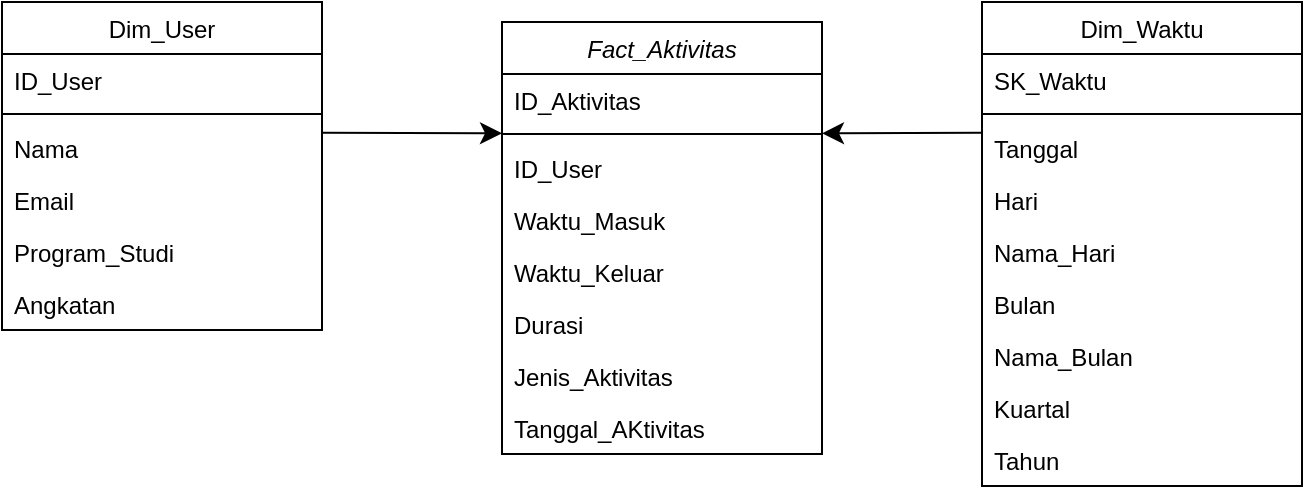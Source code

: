 <mxfile version="24.9.1" pages="5">
  <diagram id="C5RBs43oDa-KdzZeNtuy" name="Fact_Kunjungan">
    <mxGraphModel dx="1059" dy="633" grid="1" gridSize="10" guides="1" tooltips="1" connect="1" arrows="1" fold="1" page="1" pageScale="1" pageWidth="827" pageHeight="1169" math="0" shadow="0">
      <root>
        <mxCell id="WIyWlLk6GJQsqaUBKTNV-0" />
        <mxCell id="WIyWlLk6GJQsqaUBKTNV-1" parent="WIyWlLk6GJQsqaUBKTNV-0" />
        <mxCell id="zkfFHV4jXpPFQw0GAbJ--0" value="Fact_Aktivitas" style="swimlane;fontStyle=2;align=center;verticalAlign=top;childLayout=stackLayout;horizontal=1;startSize=26;horizontalStack=0;resizeParent=1;resizeLast=0;collapsible=1;marginBottom=0;rounded=0;shadow=0;strokeWidth=1;" parent="WIyWlLk6GJQsqaUBKTNV-1" vertex="1">
          <mxGeometry x="339" y="110" width="160" height="216" as="geometry">
            <mxRectangle x="230" y="140" width="160" height="26" as="alternateBounds" />
          </mxGeometry>
        </mxCell>
        <mxCell id="zkfFHV4jXpPFQw0GAbJ--1" value="ID_Aktivitas" style="text;align=left;verticalAlign=top;spacingLeft=4;spacingRight=4;overflow=hidden;rotatable=0;points=[[0,0.5],[1,0.5]];portConstraint=eastwest;" parent="zkfFHV4jXpPFQw0GAbJ--0" vertex="1">
          <mxGeometry y="26" width="160" height="26" as="geometry" />
        </mxCell>
        <mxCell id="zkfFHV4jXpPFQw0GAbJ--4" value="" style="line;html=1;strokeWidth=1;align=left;verticalAlign=middle;spacingTop=-1;spacingLeft=3;spacingRight=3;rotatable=0;labelPosition=right;points=[];portConstraint=eastwest;" parent="zkfFHV4jXpPFQw0GAbJ--0" vertex="1">
          <mxGeometry y="52" width="160" height="8" as="geometry" />
        </mxCell>
        <mxCell id="_yFJOciwRXAxod_1XhJ0-7" value="ID_User" style="text;align=left;verticalAlign=top;spacingLeft=4;spacingRight=4;overflow=hidden;rotatable=0;points=[[0,0.5],[1,0.5]];portConstraint=eastwest;fontStyle=0" vertex="1" parent="zkfFHV4jXpPFQw0GAbJ--0">
          <mxGeometry y="60" width="160" height="26" as="geometry" />
        </mxCell>
        <mxCell id="_yFJOciwRXAxod_1XhJ0-8" value="Waktu_Masuk" style="text;align=left;verticalAlign=top;spacingLeft=4;spacingRight=4;overflow=hidden;rotatable=0;points=[[0,0.5],[1,0.5]];portConstraint=eastwest;fontStyle=0" vertex="1" parent="zkfFHV4jXpPFQw0GAbJ--0">
          <mxGeometry y="86" width="160" height="26" as="geometry" />
        </mxCell>
        <mxCell id="_yFJOciwRXAxod_1XhJ0-9" value="Waktu_Keluar" style="text;align=left;verticalAlign=top;spacingLeft=4;spacingRight=4;overflow=hidden;rotatable=0;points=[[0,0.5],[1,0.5]];portConstraint=eastwest;fontStyle=0" vertex="1" parent="zkfFHV4jXpPFQw0GAbJ--0">
          <mxGeometry y="112" width="160" height="26" as="geometry" />
        </mxCell>
        <mxCell id="_yFJOciwRXAxod_1XhJ0-10" value="Durasi" style="text;align=left;verticalAlign=top;spacingLeft=4;spacingRight=4;overflow=hidden;rotatable=0;points=[[0,0.5],[1,0.5]];portConstraint=eastwest;fontStyle=0" vertex="1" parent="zkfFHV4jXpPFQw0GAbJ--0">
          <mxGeometry y="138" width="160" height="26" as="geometry" />
        </mxCell>
        <mxCell id="_yFJOciwRXAxod_1XhJ0-11" value="Jenis_Aktivitas" style="text;align=left;verticalAlign=top;spacingLeft=4;spacingRight=4;overflow=hidden;rotatable=0;points=[[0,0.5],[1,0.5]];portConstraint=eastwest;fontStyle=0" vertex="1" parent="zkfFHV4jXpPFQw0GAbJ--0">
          <mxGeometry y="164" width="160" height="26" as="geometry" />
        </mxCell>
        <mxCell id="_yFJOciwRXAxod_1XhJ0-12" value="Tanggal_AKtivitas" style="text;align=left;verticalAlign=top;spacingLeft=4;spacingRight=4;overflow=hidden;rotatable=0;points=[[0,0.5],[1,0.5]];portConstraint=eastwest;fontStyle=0" vertex="1" parent="zkfFHV4jXpPFQw0GAbJ--0">
          <mxGeometry y="190" width="160" height="26" as="geometry" />
        </mxCell>
        <mxCell id="zkfFHV4jXpPFQw0GAbJ--6" value="Dim_User" style="swimlane;fontStyle=0;align=center;verticalAlign=top;childLayout=stackLayout;horizontal=1;startSize=26;horizontalStack=0;resizeParent=1;resizeLast=0;collapsible=1;marginBottom=0;rounded=0;shadow=0;strokeWidth=1;" parent="WIyWlLk6GJQsqaUBKTNV-1" vertex="1">
          <mxGeometry x="89" y="100" width="160" height="164" as="geometry">
            <mxRectangle x="130" y="380" width="160" height="26" as="alternateBounds" />
          </mxGeometry>
        </mxCell>
        <mxCell id="zkfFHV4jXpPFQw0GAbJ--7" value="ID_User" style="text;align=left;verticalAlign=top;spacingLeft=4;spacingRight=4;overflow=hidden;rotatable=0;points=[[0,0.5],[1,0.5]];portConstraint=eastwest;" parent="zkfFHV4jXpPFQw0GAbJ--6" vertex="1">
          <mxGeometry y="26" width="160" height="26" as="geometry" />
        </mxCell>
        <mxCell id="zkfFHV4jXpPFQw0GAbJ--9" value="" style="line;html=1;strokeWidth=1;align=left;verticalAlign=middle;spacingTop=-1;spacingLeft=3;spacingRight=3;rotatable=0;labelPosition=right;points=[];portConstraint=eastwest;" parent="zkfFHV4jXpPFQw0GAbJ--6" vertex="1">
          <mxGeometry y="52" width="160" height="8" as="geometry" />
        </mxCell>
        <mxCell id="zkfFHV4jXpPFQw0GAbJ--10" value="Nama" style="text;align=left;verticalAlign=top;spacingLeft=4;spacingRight=4;overflow=hidden;rotatable=0;points=[[0,0.5],[1,0.5]];portConstraint=eastwest;fontStyle=0" parent="zkfFHV4jXpPFQw0GAbJ--6" vertex="1">
          <mxGeometry y="60" width="160" height="26" as="geometry" />
        </mxCell>
        <mxCell id="zkfFHV4jXpPFQw0GAbJ--11" value="Email" style="text;align=left;verticalAlign=top;spacingLeft=4;spacingRight=4;overflow=hidden;rotatable=0;points=[[0,0.5],[1,0.5]];portConstraint=eastwest;" parent="zkfFHV4jXpPFQw0GAbJ--6" vertex="1">
          <mxGeometry y="86" width="160" height="26" as="geometry" />
        </mxCell>
        <mxCell id="_yFJOciwRXAxod_1XhJ0-5" value="Program_Studi" style="text;align=left;verticalAlign=top;spacingLeft=4;spacingRight=4;overflow=hidden;rotatable=0;points=[[0,0.5],[1,0.5]];portConstraint=eastwest;" vertex="1" parent="zkfFHV4jXpPFQw0GAbJ--6">
          <mxGeometry y="112" width="160" height="26" as="geometry" />
        </mxCell>
        <mxCell id="_yFJOciwRXAxod_1XhJ0-6" value="Angkatan" style="text;align=left;verticalAlign=top;spacingLeft=4;spacingRight=4;overflow=hidden;rotatable=0;points=[[0,0.5],[1,0.5]];portConstraint=eastwest;" vertex="1" parent="zkfFHV4jXpPFQw0GAbJ--6">
          <mxGeometry y="138" width="160" height="26" as="geometry" />
        </mxCell>
        <mxCell id="zkfFHV4jXpPFQw0GAbJ--17" value="Dim_Waktu" style="swimlane;fontStyle=0;align=center;verticalAlign=top;childLayout=stackLayout;horizontal=1;startSize=26;horizontalStack=0;resizeParent=1;resizeLast=0;collapsible=1;marginBottom=0;rounded=0;shadow=0;strokeWidth=1;" parent="WIyWlLk6GJQsqaUBKTNV-1" vertex="1">
          <mxGeometry x="579" y="100" width="160" height="242" as="geometry">
            <mxRectangle x="550" y="140" width="160" height="26" as="alternateBounds" />
          </mxGeometry>
        </mxCell>
        <mxCell id="zkfFHV4jXpPFQw0GAbJ--18" value="SK_Waktu" style="text;align=left;verticalAlign=top;spacingLeft=4;spacingRight=4;overflow=hidden;rotatable=0;points=[[0,0.5],[1,0.5]];portConstraint=eastwest;" parent="zkfFHV4jXpPFQw0GAbJ--17" vertex="1">
          <mxGeometry y="26" width="160" height="26" as="geometry" />
        </mxCell>
        <mxCell id="zkfFHV4jXpPFQw0GAbJ--23" value="" style="line;html=1;strokeWidth=1;align=left;verticalAlign=middle;spacingTop=-1;spacingLeft=3;spacingRight=3;rotatable=0;labelPosition=right;points=[];portConstraint=eastwest;" parent="zkfFHV4jXpPFQw0GAbJ--17" vertex="1">
          <mxGeometry y="52" width="160" height="8" as="geometry" />
        </mxCell>
        <mxCell id="zkfFHV4jXpPFQw0GAbJ--24" value="Tanggal" style="text;align=left;verticalAlign=top;spacingLeft=4;spacingRight=4;overflow=hidden;rotatable=0;points=[[0,0.5],[1,0.5]];portConstraint=eastwest;" parent="zkfFHV4jXpPFQw0GAbJ--17" vertex="1">
          <mxGeometry y="60" width="160" height="26" as="geometry" />
        </mxCell>
        <mxCell id="zkfFHV4jXpPFQw0GAbJ--25" value="Hari" style="text;align=left;verticalAlign=top;spacingLeft=4;spacingRight=4;overflow=hidden;rotatable=0;points=[[0,0.5],[1,0.5]];portConstraint=eastwest;" parent="zkfFHV4jXpPFQw0GAbJ--17" vertex="1">
          <mxGeometry y="86" width="160" height="26" as="geometry" />
        </mxCell>
        <mxCell id="_yFJOciwRXAxod_1XhJ0-13" value="Nama_Hari" style="text;align=left;verticalAlign=top;spacingLeft=4;spacingRight=4;overflow=hidden;rotatable=0;points=[[0,0.5],[1,0.5]];portConstraint=eastwest;" vertex="1" parent="zkfFHV4jXpPFQw0GAbJ--17">
          <mxGeometry y="112" width="160" height="26" as="geometry" />
        </mxCell>
        <mxCell id="_yFJOciwRXAxod_1XhJ0-14" value="Bulan" style="text;align=left;verticalAlign=top;spacingLeft=4;spacingRight=4;overflow=hidden;rotatable=0;points=[[0,0.5],[1,0.5]];portConstraint=eastwest;" vertex="1" parent="zkfFHV4jXpPFQw0GAbJ--17">
          <mxGeometry y="138" width="160" height="26" as="geometry" />
        </mxCell>
        <mxCell id="_yFJOciwRXAxod_1XhJ0-15" value="Nama_Bulan" style="text;align=left;verticalAlign=top;spacingLeft=4;spacingRight=4;overflow=hidden;rotatable=0;points=[[0,0.5],[1,0.5]];portConstraint=eastwest;" vertex="1" parent="zkfFHV4jXpPFQw0GAbJ--17">
          <mxGeometry y="164" width="160" height="26" as="geometry" />
        </mxCell>
        <mxCell id="_yFJOciwRXAxod_1XhJ0-16" value="Kuartal" style="text;align=left;verticalAlign=top;spacingLeft=4;spacingRight=4;overflow=hidden;rotatable=0;points=[[0,0.5],[1,0.5]];portConstraint=eastwest;" vertex="1" parent="zkfFHV4jXpPFQw0GAbJ--17">
          <mxGeometry y="190" width="160" height="26" as="geometry" />
        </mxCell>
        <mxCell id="_yFJOciwRXAxod_1XhJ0-26" value="Tahun" style="text;align=left;verticalAlign=top;spacingLeft=4;spacingRight=4;overflow=hidden;rotatable=0;points=[[0,0.5],[1,0.5]];portConstraint=eastwest;" vertex="1" parent="zkfFHV4jXpPFQw0GAbJ--17">
          <mxGeometry y="216" width="160" height="26" as="geometry" />
        </mxCell>
        <mxCell id="_yFJOciwRXAxod_1XhJ0-1" value="" style="edgeStyle=none;curved=1;rounded=0;orthogonalLoop=1;jettySize=auto;html=1;fontSize=12;startSize=8;endSize=8;" edge="1" parent="WIyWlLk6GJQsqaUBKTNV-1" target="zkfFHV4jXpPFQw0GAbJ--4">
          <mxGeometry relative="1" as="geometry">
            <mxPoint x="579" y="165.333" as="sourcePoint" />
          </mxGeometry>
        </mxCell>
        <mxCell id="_yFJOciwRXAxod_1XhJ0-3" value="" style="edgeStyle=none;curved=1;rounded=0;orthogonalLoop=1;jettySize=auto;html=1;fontSize=12;startSize=8;endSize=8;" edge="1" parent="WIyWlLk6GJQsqaUBKTNV-1" target="zkfFHV4jXpPFQw0GAbJ--4">
          <mxGeometry relative="1" as="geometry">
            <mxPoint x="249" y="165.32" as="sourcePoint" />
          </mxGeometry>
        </mxCell>
      </root>
    </mxGraphModel>
  </diagram>
  <diagram name="Fact_Transaksi" id="xiEqtdY3Y0fPFWZNRcQ3">
    <mxGraphModel dx="653" dy="792" grid="1" gridSize="10" guides="1" tooltips="1" connect="1" arrows="1" fold="1" page="1" pageScale="1" pageWidth="827" pageHeight="1169" math="0" shadow="0">
      <root>
        <mxCell id="HgPw2Hmq0RandHG0tNwf-0" />
        <mxCell id="HgPw2Hmq0RandHG0tNwf-1" parent="HgPw2Hmq0RandHG0tNwf-0" />
        <mxCell id="HgPw2Hmq0RandHG0tNwf-2" value="Fact_Transaksi" style="swimlane;fontStyle=2;align=center;verticalAlign=top;childLayout=stackLayout;horizontal=1;startSize=26;horizontalStack=0;resizeParent=1;resizeLast=0;collapsible=1;marginBottom=0;rounded=0;shadow=0;strokeWidth=1;" vertex="1" parent="HgPw2Hmq0RandHG0tNwf-1">
          <mxGeometry x="339" y="110" width="160" height="242" as="geometry">
            <mxRectangle x="230" y="140" width="160" height="26" as="alternateBounds" />
          </mxGeometry>
        </mxCell>
        <mxCell id="HgPw2Hmq0RandHG0tNwf-3" value="ID_Transaksi" style="text;align=left;verticalAlign=top;spacingLeft=4;spacingRight=4;overflow=hidden;rotatable=0;points=[[0,0.5],[1,0.5]];portConstraint=eastwest;" vertex="1" parent="HgPw2Hmq0RandHG0tNwf-2">
          <mxGeometry y="26" width="160" height="26" as="geometry" />
        </mxCell>
        <mxCell id="HgPw2Hmq0RandHG0tNwf-4" value="" style="line;html=1;strokeWidth=1;align=left;verticalAlign=middle;spacingTop=-1;spacingLeft=3;spacingRight=3;rotatable=0;labelPosition=right;points=[];portConstraint=eastwest;" vertex="1" parent="HgPw2Hmq0RandHG0tNwf-2">
          <mxGeometry y="52" width="160" height="8" as="geometry" />
        </mxCell>
        <mxCell id="HgPw2Hmq0RandHG0tNwf-5" value="ID_User" style="text;align=left;verticalAlign=top;spacingLeft=4;spacingRight=4;overflow=hidden;rotatable=0;points=[[0,0.5],[1,0.5]];portConstraint=eastwest;fontStyle=0" vertex="1" parent="HgPw2Hmq0RandHG0tNwf-2">
          <mxGeometry y="60" width="160" height="26" as="geometry" />
        </mxCell>
        <mxCell id="HgPw2Hmq0RandHG0tNwf-6" value="ID_Buku" style="text;align=left;verticalAlign=top;spacingLeft=4;spacingRight=4;overflow=hidden;rotatable=0;points=[[0,0.5],[1,0.5]];portConstraint=eastwest;fontStyle=0" vertex="1" parent="HgPw2Hmq0RandHG0tNwf-2">
          <mxGeometry y="86" width="160" height="26" as="geometry" />
        </mxCell>
        <mxCell id="HgPw2Hmq0RandHG0tNwf-7" value="Tanggal_Peminjaman" style="text;align=left;verticalAlign=top;spacingLeft=4;spacingRight=4;overflow=hidden;rotatable=0;points=[[0,0.5],[1,0.5]];portConstraint=eastwest;fontStyle=0" vertex="1" parent="HgPw2Hmq0RandHG0tNwf-2">
          <mxGeometry y="112" width="160" height="26" as="geometry" />
        </mxCell>
        <mxCell id="HgPw2Hmq0RandHG0tNwf-8" value="Tanggal_Pengembalian" style="text;align=left;verticalAlign=top;spacingLeft=4;spacingRight=4;overflow=hidden;rotatable=0;points=[[0,0.5],[1,0.5]];portConstraint=eastwest;fontStyle=0" vertex="1" parent="HgPw2Hmq0RandHG0tNwf-2">
          <mxGeometry y="138" width="160" height="26" as="geometry" />
        </mxCell>
        <mxCell id="HgPw2Hmq0RandHG0tNwf-9" value="Tenggat_Pengembalian" style="text;align=left;verticalAlign=top;spacingLeft=4;spacingRight=4;overflow=hidden;rotatable=0;points=[[0,0.5],[1,0.5]];portConstraint=eastwest;fontStyle=0" vertex="1" parent="HgPw2Hmq0RandHG0tNwf-2">
          <mxGeometry y="164" width="160" height="26" as="geometry" />
        </mxCell>
        <mxCell id="HgPw2Hmq0RandHG0tNwf-10" value="Durasi" style="text;align=left;verticalAlign=top;spacingLeft=4;spacingRight=4;overflow=hidden;rotatable=0;points=[[0,0.5],[1,0.5]];portConstraint=eastwest;fontStyle=0" vertex="1" parent="HgPw2Hmq0RandHG0tNwf-2">
          <mxGeometry y="190" width="160" height="26" as="geometry" />
        </mxCell>
        <mxCell id="Nd0_GaTbK1IQgJrp3XHy-0" value="Status_Pengembalian" style="text;align=left;verticalAlign=top;spacingLeft=4;spacingRight=4;overflow=hidden;rotatable=0;points=[[0,0.5],[1,0.5]];portConstraint=eastwest;fontStyle=0" vertex="1" parent="HgPw2Hmq0RandHG0tNwf-2">
          <mxGeometry y="216" width="160" height="26" as="geometry" />
        </mxCell>
        <mxCell id="HgPw2Hmq0RandHG0tNwf-11" value="Dim_Buku" style="swimlane;fontStyle=0;align=center;verticalAlign=top;childLayout=stackLayout;horizontal=1;startSize=26;horizontalStack=0;resizeParent=1;resizeLast=0;collapsible=1;marginBottom=0;rounded=0;shadow=0;strokeWidth=1;" vertex="1" parent="HgPw2Hmq0RandHG0tNwf-1">
          <mxGeometry x="89" y="100" width="160" height="164" as="geometry">
            <mxRectangle x="130" y="380" width="160" height="26" as="alternateBounds" />
          </mxGeometry>
        </mxCell>
        <mxCell id="HgPw2Hmq0RandHG0tNwf-12" value="ID_User" style="text;align=left;verticalAlign=top;spacingLeft=4;spacingRight=4;overflow=hidden;rotatable=0;points=[[0,0.5],[1,0.5]];portConstraint=eastwest;" vertex="1" parent="HgPw2Hmq0RandHG0tNwf-11">
          <mxGeometry y="26" width="160" height="26" as="geometry" />
        </mxCell>
        <mxCell id="HgPw2Hmq0RandHG0tNwf-13" value="" style="line;html=1;strokeWidth=1;align=left;verticalAlign=middle;spacingTop=-1;spacingLeft=3;spacingRight=3;rotatable=0;labelPosition=right;points=[];portConstraint=eastwest;" vertex="1" parent="HgPw2Hmq0RandHG0tNwf-11">
          <mxGeometry y="52" width="160" height="8" as="geometry" />
        </mxCell>
        <mxCell id="HgPw2Hmq0RandHG0tNwf-14" value="Nama" style="text;align=left;verticalAlign=top;spacingLeft=4;spacingRight=4;overflow=hidden;rotatable=0;points=[[0,0.5],[1,0.5]];portConstraint=eastwest;fontStyle=0" vertex="1" parent="HgPw2Hmq0RandHG0tNwf-11">
          <mxGeometry y="60" width="160" height="26" as="geometry" />
        </mxCell>
        <mxCell id="HgPw2Hmq0RandHG0tNwf-15" value="Email" style="text;align=left;verticalAlign=top;spacingLeft=4;spacingRight=4;overflow=hidden;rotatable=0;points=[[0,0.5],[1,0.5]];portConstraint=eastwest;" vertex="1" parent="HgPw2Hmq0RandHG0tNwf-11">
          <mxGeometry y="86" width="160" height="26" as="geometry" />
        </mxCell>
        <mxCell id="HgPw2Hmq0RandHG0tNwf-16" value="Program_Studi" style="text;align=left;verticalAlign=top;spacingLeft=4;spacingRight=4;overflow=hidden;rotatable=0;points=[[0,0.5],[1,0.5]];portConstraint=eastwest;" vertex="1" parent="HgPw2Hmq0RandHG0tNwf-11">
          <mxGeometry y="112" width="160" height="26" as="geometry" />
        </mxCell>
        <mxCell id="HgPw2Hmq0RandHG0tNwf-17" value="Angkatan" style="text;align=left;verticalAlign=top;spacingLeft=4;spacingRight=4;overflow=hidden;rotatable=0;points=[[0,0.5],[1,0.5]];portConstraint=eastwest;" vertex="1" parent="HgPw2Hmq0RandHG0tNwf-11">
          <mxGeometry y="138" width="160" height="26" as="geometry" />
        </mxCell>
        <mxCell id="Nd0_GaTbK1IQgJrp3XHy-1" value="" style="edgeStyle=none;curved=1;rounded=0;orthogonalLoop=1;jettySize=auto;html=1;fontSize=12;startSize=8;endSize=8;" edge="1" parent="HgPw2Hmq0RandHG0tNwf-1" source="HgPw2Hmq0RandHG0tNwf-18" target="Nd0_GaTbK1IQgJrp3XHy-0">
          <mxGeometry relative="1" as="geometry" />
        </mxCell>
        <mxCell id="HgPw2Hmq0RandHG0tNwf-18" value="Dim_Waktu" style="swimlane;fontStyle=0;align=center;verticalAlign=top;childLayout=stackLayout;horizontal=1;startSize=26;horizontalStack=0;resizeParent=1;resizeLast=0;collapsible=1;marginBottom=0;rounded=0;shadow=0;strokeWidth=1;" vertex="1" parent="HgPw2Hmq0RandHG0tNwf-1">
          <mxGeometry x="339" y="410" width="160" height="242" as="geometry">
            <mxRectangle x="550" y="140" width="160" height="26" as="alternateBounds" />
          </mxGeometry>
        </mxCell>
        <mxCell id="HgPw2Hmq0RandHG0tNwf-19" value="SK_Waktu" style="text;align=left;verticalAlign=top;spacingLeft=4;spacingRight=4;overflow=hidden;rotatable=0;points=[[0,0.5],[1,0.5]];portConstraint=eastwest;" vertex="1" parent="HgPw2Hmq0RandHG0tNwf-18">
          <mxGeometry y="26" width="160" height="26" as="geometry" />
        </mxCell>
        <mxCell id="HgPw2Hmq0RandHG0tNwf-20" value="" style="line;html=1;strokeWidth=1;align=left;verticalAlign=middle;spacingTop=-1;spacingLeft=3;spacingRight=3;rotatable=0;labelPosition=right;points=[];portConstraint=eastwest;" vertex="1" parent="HgPw2Hmq0RandHG0tNwf-18">
          <mxGeometry y="52" width="160" height="8" as="geometry" />
        </mxCell>
        <mxCell id="HgPw2Hmq0RandHG0tNwf-21" value="Tanggal" style="text;align=left;verticalAlign=top;spacingLeft=4;spacingRight=4;overflow=hidden;rotatable=0;points=[[0,0.5],[1,0.5]];portConstraint=eastwest;" vertex="1" parent="HgPw2Hmq0RandHG0tNwf-18">
          <mxGeometry y="60" width="160" height="26" as="geometry" />
        </mxCell>
        <mxCell id="HgPw2Hmq0RandHG0tNwf-22" value="Hari" style="text;align=left;verticalAlign=top;spacingLeft=4;spacingRight=4;overflow=hidden;rotatable=0;points=[[0,0.5],[1,0.5]];portConstraint=eastwest;" vertex="1" parent="HgPw2Hmq0RandHG0tNwf-18">
          <mxGeometry y="86" width="160" height="26" as="geometry" />
        </mxCell>
        <mxCell id="HgPw2Hmq0RandHG0tNwf-23" value="Nama_Hari" style="text;align=left;verticalAlign=top;spacingLeft=4;spacingRight=4;overflow=hidden;rotatable=0;points=[[0,0.5],[1,0.5]];portConstraint=eastwest;" vertex="1" parent="HgPw2Hmq0RandHG0tNwf-18">
          <mxGeometry y="112" width="160" height="26" as="geometry" />
        </mxCell>
        <mxCell id="HgPw2Hmq0RandHG0tNwf-24" value="Bulan" style="text;align=left;verticalAlign=top;spacingLeft=4;spacingRight=4;overflow=hidden;rotatable=0;points=[[0,0.5],[1,0.5]];portConstraint=eastwest;" vertex="1" parent="HgPw2Hmq0RandHG0tNwf-18">
          <mxGeometry y="138" width="160" height="26" as="geometry" />
        </mxCell>
        <mxCell id="HgPw2Hmq0RandHG0tNwf-25" value="Nama_Bulan" style="text;align=left;verticalAlign=top;spacingLeft=4;spacingRight=4;overflow=hidden;rotatable=0;points=[[0,0.5],[1,0.5]];portConstraint=eastwest;" vertex="1" parent="HgPw2Hmq0RandHG0tNwf-18">
          <mxGeometry y="164" width="160" height="26" as="geometry" />
        </mxCell>
        <mxCell id="HgPw2Hmq0RandHG0tNwf-26" value="Kuartal" style="text;align=left;verticalAlign=top;spacingLeft=4;spacingRight=4;overflow=hidden;rotatable=0;points=[[0,0.5],[1,0.5]];portConstraint=eastwest;" vertex="1" parent="HgPw2Hmq0RandHG0tNwf-18">
          <mxGeometry y="190" width="160" height="26" as="geometry" />
        </mxCell>
        <mxCell id="HgPw2Hmq0RandHG0tNwf-27" value="Tahun" style="text;align=left;verticalAlign=top;spacingLeft=4;spacingRight=4;overflow=hidden;rotatable=0;points=[[0,0.5],[1,0.5]];portConstraint=eastwest;" vertex="1" parent="HgPw2Hmq0RandHG0tNwf-18">
          <mxGeometry y="216" width="160" height="26" as="geometry" />
        </mxCell>
        <mxCell id="HgPw2Hmq0RandHG0tNwf-29" value="" style="edgeStyle=none;curved=1;rounded=0;orthogonalLoop=1;jettySize=auto;html=1;fontSize=12;startSize=8;endSize=8;" edge="1" parent="HgPw2Hmq0RandHG0tNwf-1" target="HgPw2Hmq0RandHG0tNwf-4">
          <mxGeometry relative="1" as="geometry">
            <mxPoint x="249" y="165.32" as="sourcePoint" />
          </mxGeometry>
        </mxCell>
        <mxCell id="8y6WfnyQYp0LGPOIyQ7Q-7" value="" style="edgeStyle=none;curved=1;rounded=0;orthogonalLoop=1;jettySize=auto;html=1;fontSize=12;startSize=8;endSize=8;" edge="1" parent="HgPw2Hmq0RandHG0tNwf-1" source="8y6WfnyQYp0LGPOIyQ7Q-0" target="HgPw2Hmq0RandHG0tNwf-6">
          <mxGeometry relative="1" as="geometry" />
        </mxCell>
        <mxCell id="8y6WfnyQYp0LGPOIyQ7Q-0" value="Dim_User" style="swimlane;fontStyle=0;align=center;verticalAlign=top;childLayout=stackLayout;horizontal=1;startSize=26;horizontalStack=0;resizeParent=1;resizeLast=0;collapsible=1;marginBottom=0;rounded=0;shadow=0;strokeWidth=1;" vertex="1" parent="HgPw2Hmq0RandHG0tNwf-1">
          <mxGeometry x="560" y="127" width="160" height="164" as="geometry">
            <mxRectangle x="130" y="380" width="160" height="26" as="alternateBounds" />
          </mxGeometry>
        </mxCell>
        <mxCell id="8y6WfnyQYp0LGPOIyQ7Q-1" value="ID_User" style="text;align=left;verticalAlign=top;spacingLeft=4;spacingRight=4;overflow=hidden;rotatable=0;points=[[0,0.5],[1,0.5]];portConstraint=eastwest;" vertex="1" parent="8y6WfnyQYp0LGPOIyQ7Q-0">
          <mxGeometry y="26" width="160" height="26" as="geometry" />
        </mxCell>
        <mxCell id="8y6WfnyQYp0LGPOIyQ7Q-2" value="" style="line;html=1;strokeWidth=1;align=left;verticalAlign=middle;spacingTop=-1;spacingLeft=3;spacingRight=3;rotatable=0;labelPosition=right;points=[];portConstraint=eastwest;" vertex="1" parent="8y6WfnyQYp0LGPOIyQ7Q-0">
          <mxGeometry y="52" width="160" height="8" as="geometry" />
        </mxCell>
        <mxCell id="8y6WfnyQYp0LGPOIyQ7Q-3" value="Nama" style="text;align=left;verticalAlign=top;spacingLeft=4;spacingRight=4;overflow=hidden;rotatable=0;points=[[0,0.5],[1,0.5]];portConstraint=eastwest;fontStyle=0" vertex="1" parent="8y6WfnyQYp0LGPOIyQ7Q-0">
          <mxGeometry y="60" width="160" height="26" as="geometry" />
        </mxCell>
        <mxCell id="8y6WfnyQYp0LGPOIyQ7Q-4" value="Email" style="text;align=left;verticalAlign=top;spacingLeft=4;spacingRight=4;overflow=hidden;rotatable=0;points=[[0,0.5],[1,0.5]];portConstraint=eastwest;" vertex="1" parent="8y6WfnyQYp0LGPOIyQ7Q-0">
          <mxGeometry y="86" width="160" height="26" as="geometry" />
        </mxCell>
        <mxCell id="8y6WfnyQYp0LGPOIyQ7Q-5" value="Program_Studi" style="text;align=left;verticalAlign=top;spacingLeft=4;spacingRight=4;overflow=hidden;rotatable=0;points=[[0,0.5],[1,0.5]];portConstraint=eastwest;" vertex="1" parent="8y6WfnyQYp0LGPOIyQ7Q-0">
          <mxGeometry y="112" width="160" height="26" as="geometry" />
        </mxCell>
        <mxCell id="8y6WfnyQYp0LGPOIyQ7Q-6" value="Angkatan" style="text;align=left;verticalAlign=top;spacingLeft=4;spacingRight=4;overflow=hidden;rotatable=0;points=[[0,0.5],[1,0.5]];portConstraint=eastwest;" vertex="1" parent="8y6WfnyQYp0LGPOIyQ7Q-0">
          <mxGeometry y="138" width="160" height="26" as="geometry" />
        </mxCell>
      </root>
    </mxGraphModel>
  </diagram>
  <diagram name="Fact_Inventaris" id="jOfPJwd-aCa4FtwO4sJT">
    <mxGraphModel dx="794" dy="475" grid="1" gridSize="10" guides="1" tooltips="1" connect="1" arrows="1" fold="1" page="1" pageScale="1" pageWidth="827" pageHeight="1169" math="0" shadow="0">
      <root>
        <mxCell id="YV9QkJhXiPgSjhIyuOVp-0" />
        <mxCell id="YV9QkJhXiPgSjhIyuOVp-1" parent="YV9QkJhXiPgSjhIyuOVp-0" />
        <mxCell id="YV9QkJhXiPgSjhIyuOVp-2" value="Fact_Aktivitas" style="swimlane;fontStyle=2;align=center;verticalAlign=top;childLayout=stackLayout;horizontal=1;startSize=26;horizontalStack=0;resizeParent=1;resizeLast=0;collapsible=1;marginBottom=0;rounded=0;shadow=0;strokeWidth=1;" vertex="1" parent="YV9QkJhXiPgSjhIyuOVp-1">
          <mxGeometry x="339" y="110" width="160" height="216" as="geometry">
            <mxRectangle x="230" y="140" width="160" height="26" as="alternateBounds" />
          </mxGeometry>
        </mxCell>
        <mxCell id="YV9QkJhXiPgSjhIyuOVp-3" value="ID_Aktivitas" style="text;align=left;verticalAlign=top;spacingLeft=4;spacingRight=4;overflow=hidden;rotatable=0;points=[[0,0.5],[1,0.5]];portConstraint=eastwest;" vertex="1" parent="YV9QkJhXiPgSjhIyuOVp-2">
          <mxGeometry y="26" width="160" height="26" as="geometry" />
        </mxCell>
        <mxCell id="YV9QkJhXiPgSjhIyuOVp-4" value="" style="line;html=1;strokeWidth=1;align=left;verticalAlign=middle;spacingTop=-1;spacingLeft=3;spacingRight=3;rotatable=0;labelPosition=right;points=[];portConstraint=eastwest;" vertex="1" parent="YV9QkJhXiPgSjhIyuOVp-2">
          <mxGeometry y="52" width="160" height="8" as="geometry" />
        </mxCell>
        <mxCell id="YV9QkJhXiPgSjhIyuOVp-5" value="ID_User" style="text;align=left;verticalAlign=top;spacingLeft=4;spacingRight=4;overflow=hidden;rotatable=0;points=[[0,0.5],[1,0.5]];portConstraint=eastwest;fontStyle=0" vertex="1" parent="YV9QkJhXiPgSjhIyuOVp-2">
          <mxGeometry y="60" width="160" height="26" as="geometry" />
        </mxCell>
        <mxCell id="YV9QkJhXiPgSjhIyuOVp-6" value="Waktu_Masuk" style="text;align=left;verticalAlign=top;spacingLeft=4;spacingRight=4;overflow=hidden;rotatable=0;points=[[0,0.5],[1,0.5]];portConstraint=eastwest;fontStyle=0" vertex="1" parent="YV9QkJhXiPgSjhIyuOVp-2">
          <mxGeometry y="86" width="160" height="26" as="geometry" />
        </mxCell>
        <mxCell id="YV9QkJhXiPgSjhIyuOVp-7" value="Waktu_Keluar" style="text;align=left;verticalAlign=top;spacingLeft=4;spacingRight=4;overflow=hidden;rotatable=0;points=[[0,0.5],[1,0.5]];portConstraint=eastwest;fontStyle=0" vertex="1" parent="YV9QkJhXiPgSjhIyuOVp-2">
          <mxGeometry y="112" width="160" height="26" as="geometry" />
        </mxCell>
        <mxCell id="YV9QkJhXiPgSjhIyuOVp-8" value="Durasi" style="text;align=left;verticalAlign=top;spacingLeft=4;spacingRight=4;overflow=hidden;rotatable=0;points=[[0,0.5],[1,0.5]];portConstraint=eastwest;fontStyle=0" vertex="1" parent="YV9QkJhXiPgSjhIyuOVp-2">
          <mxGeometry y="138" width="160" height="26" as="geometry" />
        </mxCell>
        <mxCell id="YV9QkJhXiPgSjhIyuOVp-9" value="Jenis_Aktivitas" style="text;align=left;verticalAlign=top;spacingLeft=4;spacingRight=4;overflow=hidden;rotatable=0;points=[[0,0.5],[1,0.5]];portConstraint=eastwest;fontStyle=0" vertex="1" parent="YV9QkJhXiPgSjhIyuOVp-2">
          <mxGeometry y="164" width="160" height="26" as="geometry" />
        </mxCell>
        <mxCell id="YV9QkJhXiPgSjhIyuOVp-10" value="Tanggal_AKtivitas" style="text;align=left;verticalAlign=top;spacingLeft=4;spacingRight=4;overflow=hidden;rotatable=0;points=[[0,0.5],[1,0.5]];portConstraint=eastwest;fontStyle=0" vertex="1" parent="YV9QkJhXiPgSjhIyuOVp-2">
          <mxGeometry y="190" width="160" height="26" as="geometry" />
        </mxCell>
        <mxCell id="YV9QkJhXiPgSjhIyuOVp-11" value="Dim_User" style="swimlane;fontStyle=0;align=center;verticalAlign=top;childLayout=stackLayout;horizontal=1;startSize=26;horizontalStack=0;resizeParent=1;resizeLast=0;collapsible=1;marginBottom=0;rounded=0;shadow=0;strokeWidth=1;" vertex="1" parent="YV9QkJhXiPgSjhIyuOVp-1">
          <mxGeometry x="89" y="100" width="160" height="164" as="geometry">
            <mxRectangle x="130" y="380" width="160" height="26" as="alternateBounds" />
          </mxGeometry>
        </mxCell>
        <mxCell id="YV9QkJhXiPgSjhIyuOVp-12" value="ID_User" style="text;align=left;verticalAlign=top;spacingLeft=4;spacingRight=4;overflow=hidden;rotatable=0;points=[[0,0.5],[1,0.5]];portConstraint=eastwest;" vertex="1" parent="YV9QkJhXiPgSjhIyuOVp-11">
          <mxGeometry y="26" width="160" height="26" as="geometry" />
        </mxCell>
        <mxCell id="YV9QkJhXiPgSjhIyuOVp-13" value="" style="line;html=1;strokeWidth=1;align=left;verticalAlign=middle;spacingTop=-1;spacingLeft=3;spacingRight=3;rotatable=0;labelPosition=right;points=[];portConstraint=eastwest;" vertex="1" parent="YV9QkJhXiPgSjhIyuOVp-11">
          <mxGeometry y="52" width="160" height="8" as="geometry" />
        </mxCell>
        <mxCell id="YV9QkJhXiPgSjhIyuOVp-14" value="Nama" style="text;align=left;verticalAlign=top;spacingLeft=4;spacingRight=4;overflow=hidden;rotatable=0;points=[[0,0.5],[1,0.5]];portConstraint=eastwest;fontStyle=0" vertex="1" parent="YV9QkJhXiPgSjhIyuOVp-11">
          <mxGeometry y="60" width="160" height="26" as="geometry" />
        </mxCell>
        <mxCell id="YV9QkJhXiPgSjhIyuOVp-15" value="Email" style="text;align=left;verticalAlign=top;spacingLeft=4;spacingRight=4;overflow=hidden;rotatable=0;points=[[0,0.5],[1,0.5]];portConstraint=eastwest;" vertex="1" parent="YV9QkJhXiPgSjhIyuOVp-11">
          <mxGeometry y="86" width="160" height="26" as="geometry" />
        </mxCell>
        <mxCell id="YV9QkJhXiPgSjhIyuOVp-16" value="Program_Studi" style="text;align=left;verticalAlign=top;spacingLeft=4;spacingRight=4;overflow=hidden;rotatable=0;points=[[0,0.5],[1,0.5]];portConstraint=eastwest;" vertex="1" parent="YV9QkJhXiPgSjhIyuOVp-11">
          <mxGeometry y="112" width="160" height="26" as="geometry" />
        </mxCell>
        <mxCell id="YV9QkJhXiPgSjhIyuOVp-17" value="Angkatan" style="text;align=left;verticalAlign=top;spacingLeft=4;spacingRight=4;overflow=hidden;rotatable=0;points=[[0,0.5],[1,0.5]];portConstraint=eastwest;" vertex="1" parent="YV9QkJhXiPgSjhIyuOVp-11">
          <mxGeometry y="138" width="160" height="26" as="geometry" />
        </mxCell>
        <mxCell id="YV9QkJhXiPgSjhIyuOVp-18" value="Dim_Waktu" style="swimlane;fontStyle=0;align=center;verticalAlign=top;childLayout=stackLayout;horizontal=1;startSize=26;horizontalStack=0;resizeParent=1;resizeLast=0;collapsible=1;marginBottom=0;rounded=0;shadow=0;strokeWidth=1;" vertex="1" parent="YV9QkJhXiPgSjhIyuOVp-1">
          <mxGeometry x="579" y="100" width="160" height="242" as="geometry">
            <mxRectangle x="550" y="140" width="160" height="26" as="alternateBounds" />
          </mxGeometry>
        </mxCell>
        <mxCell id="YV9QkJhXiPgSjhIyuOVp-19" value="SK_Waktu" style="text;align=left;verticalAlign=top;spacingLeft=4;spacingRight=4;overflow=hidden;rotatable=0;points=[[0,0.5],[1,0.5]];portConstraint=eastwest;" vertex="1" parent="YV9QkJhXiPgSjhIyuOVp-18">
          <mxGeometry y="26" width="160" height="26" as="geometry" />
        </mxCell>
        <mxCell id="YV9QkJhXiPgSjhIyuOVp-20" value="" style="line;html=1;strokeWidth=1;align=left;verticalAlign=middle;spacingTop=-1;spacingLeft=3;spacingRight=3;rotatable=0;labelPosition=right;points=[];portConstraint=eastwest;" vertex="1" parent="YV9QkJhXiPgSjhIyuOVp-18">
          <mxGeometry y="52" width="160" height="8" as="geometry" />
        </mxCell>
        <mxCell id="YV9QkJhXiPgSjhIyuOVp-21" value="Tanggal" style="text;align=left;verticalAlign=top;spacingLeft=4;spacingRight=4;overflow=hidden;rotatable=0;points=[[0,0.5],[1,0.5]];portConstraint=eastwest;" vertex="1" parent="YV9QkJhXiPgSjhIyuOVp-18">
          <mxGeometry y="60" width="160" height="26" as="geometry" />
        </mxCell>
        <mxCell id="YV9QkJhXiPgSjhIyuOVp-22" value="Hari" style="text;align=left;verticalAlign=top;spacingLeft=4;spacingRight=4;overflow=hidden;rotatable=0;points=[[0,0.5],[1,0.5]];portConstraint=eastwest;" vertex="1" parent="YV9QkJhXiPgSjhIyuOVp-18">
          <mxGeometry y="86" width="160" height="26" as="geometry" />
        </mxCell>
        <mxCell id="YV9QkJhXiPgSjhIyuOVp-23" value="Nama_Hari" style="text;align=left;verticalAlign=top;spacingLeft=4;spacingRight=4;overflow=hidden;rotatable=0;points=[[0,0.5],[1,0.5]];portConstraint=eastwest;" vertex="1" parent="YV9QkJhXiPgSjhIyuOVp-18">
          <mxGeometry y="112" width="160" height="26" as="geometry" />
        </mxCell>
        <mxCell id="YV9QkJhXiPgSjhIyuOVp-24" value="Bulan" style="text;align=left;verticalAlign=top;spacingLeft=4;spacingRight=4;overflow=hidden;rotatable=0;points=[[0,0.5],[1,0.5]];portConstraint=eastwest;" vertex="1" parent="YV9QkJhXiPgSjhIyuOVp-18">
          <mxGeometry y="138" width="160" height="26" as="geometry" />
        </mxCell>
        <mxCell id="YV9QkJhXiPgSjhIyuOVp-25" value="Nama_Bulan" style="text;align=left;verticalAlign=top;spacingLeft=4;spacingRight=4;overflow=hidden;rotatable=0;points=[[0,0.5],[1,0.5]];portConstraint=eastwest;" vertex="1" parent="YV9QkJhXiPgSjhIyuOVp-18">
          <mxGeometry y="164" width="160" height="26" as="geometry" />
        </mxCell>
        <mxCell id="YV9QkJhXiPgSjhIyuOVp-26" value="Kuartal" style="text;align=left;verticalAlign=top;spacingLeft=4;spacingRight=4;overflow=hidden;rotatable=0;points=[[0,0.5],[1,0.5]];portConstraint=eastwest;" vertex="1" parent="YV9QkJhXiPgSjhIyuOVp-18">
          <mxGeometry y="190" width="160" height="26" as="geometry" />
        </mxCell>
        <mxCell id="YV9QkJhXiPgSjhIyuOVp-27" value="Tahun" style="text;align=left;verticalAlign=top;spacingLeft=4;spacingRight=4;overflow=hidden;rotatable=0;points=[[0,0.5],[1,0.5]];portConstraint=eastwest;" vertex="1" parent="YV9QkJhXiPgSjhIyuOVp-18">
          <mxGeometry y="216" width="160" height="26" as="geometry" />
        </mxCell>
        <mxCell id="YV9QkJhXiPgSjhIyuOVp-28" value="" style="edgeStyle=none;curved=1;rounded=0;orthogonalLoop=1;jettySize=auto;html=1;fontSize=12;startSize=8;endSize=8;" edge="1" parent="YV9QkJhXiPgSjhIyuOVp-1" target="YV9QkJhXiPgSjhIyuOVp-4">
          <mxGeometry relative="1" as="geometry">
            <mxPoint x="579" y="165.333" as="sourcePoint" />
          </mxGeometry>
        </mxCell>
        <mxCell id="YV9QkJhXiPgSjhIyuOVp-29" value="" style="edgeStyle=none;curved=1;rounded=0;orthogonalLoop=1;jettySize=auto;html=1;fontSize=12;startSize=8;endSize=8;" edge="1" parent="YV9QkJhXiPgSjhIyuOVp-1" target="YV9QkJhXiPgSjhIyuOVp-4">
          <mxGeometry relative="1" as="geometry">
            <mxPoint x="249" y="165.32" as="sourcePoint" />
          </mxGeometry>
        </mxCell>
      </root>
    </mxGraphModel>
  </diagram>
  <diagram name="Fact_Transaksi" id="Kbu894gXqz52tS5yantL">
    <mxGraphModel dx="1034" dy="475" grid="1" gridSize="10" guides="1" tooltips="1" connect="1" arrows="1" fold="1" page="1" pageScale="1" pageWidth="827" pageHeight="1169" math="0" shadow="0">
      <root>
        <mxCell id="KRI0fIMbRW882bRm1SKa-0" />
        <mxCell id="KRI0fIMbRW882bRm1SKa-1" parent="KRI0fIMbRW882bRm1SKa-0" />
        <mxCell id="KRI0fIMbRW882bRm1SKa-2" value="Person" style="swimlane;fontStyle=2;align=center;verticalAlign=top;childLayout=stackLayout;horizontal=1;startSize=26;horizontalStack=0;resizeParent=1;resizeLast=0;collapsible=1;marginBottom=0;rounded=0;shadow=0;strokeWidth=1;" vertex="1" parent="KRI0fIMbRW882bRm1SKa-1">
          <mxGeometry x="220" y="120" width="160" height="138" as="geometry">
            <mxRectangle x="230" y="140" width="160" height="26" as="alternateBounds" />
          </mxGeometry>
        </mxCell>
        <mxCell id="KRI0fIMbRW882bRm1SKa-3" value="Name" style="text;align=left;verticalAlign=top;spacingLeft=4;spacingRight=4;overflow=hidden;rotatable=0;points=[[0,0.5],[1,0.5]];portConstraint=eastwest;" vertex="1" parent="KRI0fIMbRW882bRm1SKa-2">
          <mxGeometry y="26" width="160" height="26" as="geometry" />
        </mxCell>
        <mxCell id="KRI0fIMbRW882bRm1SKa-4" value="Phone Number" style="text;align=left;verticalAlign=top;spacingLeft=4;spacingRight=4;overflow=hidden;rotatable=0;points=[[0,0.5],[1,0.5]];portConstraint=eastwest;rounded=0;shadow=0;html=0;" vertex="1" parent="KRI0fIMbRW882bRm1SKa-2">
          <mxGeometry y="52" width="160" height="26" as="geometry" />
        </mxCell>
        <mxCell id="KRI0fIMbRW882bRm1SKa-5" value="Email Address" style="text;align=left;verticalAlign=top;spacingLeft=4;spacingRight=4;overflow=hidden;rotatable=0;points=[[0,0.5],[1,0.5]];portConstraint=eastwest;rounded=0;shadow=0;html=0;" vertex="1" parent="KRI0fIMbRW882bRm1SKa-2">
          <mxGeometry y="78" width="160" height="26" as="geometry" />
        </mxCell>
        <mxCell id="KRI0fIMbRW882bRm1SKa-6" value="" style="line;html=1;strokeWidth=1;align=left;verticalAlign=middle;spacingTop=-1;spacingLeft=3;spacingRight=3;rotatable=0;labelPosition=right;points=[];portConstraint=eastwest;" vertex="1" parent="KRI0fIMbRW882bRm1SKa-2">
          <mxGeometry y="104" width="160" height="8" as="geometry" />
        </mxCell>
        <mxCell id="KRI0fIMbRW882bRm1SKa-7" value="Purchase Parking Pass" style="text;align=left;verticalAlign=top;spacingLeft=4;spacingRight=4;overflow=hidden;rotatable=0;points=[[0,0.5],[1,0.5]];portConstraint=eastwest;" vertex="1" parent="KRI0fIMbRW882bRm1SKa-2">
          <mxGeometry y="112" width="160" height="26" as="geometry" />
        </mxCell>
        <mxCell id="KRI0fIMbRW882bRm1SKa-8" value="Student" style="swimlane;fontStyle=0;align=center;verticalAlign=top;childLayout=stackLayout;horizontal=1;startSize=26;horizontalStack=0;resizeParent=1;resizeLast=0;collapsible=1;marginBottom=0;rounded=0;shadow=0;strokeWidth=1;" vertex="1" parent="KRI0fIMbRW882bRm1SKa-1">
          <mxGeometry x="120" y="360" width="160" height="138" as="geometry">
            <mxRectangle x="130" y="380" width="160" height="26" as="alternateBounds" />
          </mxGeometry>
        </mxCell>
        <mxCell id="KRI0fIMbRW882bRm1SKa-9" value="Student Number" style="text;align=left;verticalAlign=top;spacingLeft=4;spacingRight=4;overflow=hidden;rotatable=0;points=[[0,0.5],[1,0.5]];portConstraint=eastwest;" vertex="1" parent="KRI0fIMbRW882bRm1SKa-8">
          <mxGeometry y="26" width="160" height="26" as="geometry" />
        </mxCell>
        <mxCell id="KRI0fIMbRW882bRm1SKa-10" value="Average Mark" style="text;align=left;verticalAlign=top;spacingLeft=4;spacingRight=4;overflow=hidden;rotatable=0;points=[[0,0.5],[1,0.5]];portConstraint=eastwest;rounded=0;shadow=0;html=0;" vertex="1" parent="KRI0fIMbRW882bRm1SKa-8">
          <mxGeometry y="52" width="160" height="26" as="geometry" />
        </mxCell>
        <mxCell id="KRI0fIMbRW882bRm1SKa-11" value="" style="line;html=1;strokeWidth=1;align=left;verticalAlign=middle;spacingTop=-1;spacingLeft=3;spacingRight=3;rotatable=0;labelPosition=right;points=[];portConstraint=eastwest;" vertex="1" parent="KRI0fIMbRW882bRm1SKa-8">
          <mxGeometry y="78" width="160" height="8" as="geometry" />
        </mxCell>
        <mxCell id="KRI0fIMbRW882bRm1SKa-12" value="Is Eligible To Enroll" style="text;align=left;verticalAlign=top;spacingLeft=4;spacingRight=4;overflow=hidden;rotatable=0;points=[[0,0.5],[1,0.5]];portConstraint=eastwest;fontStyle=4" vertex="1" parent="KRI0fIMbRW882bRm1SKa-8">
          <mxGeometry y="86" width="160" height="26" as="geometry" />
        </mxCell>
        <mxCell id="KRI0fIMbRW882bRm1SKa-13" value="Get Seminars Taken" style="text;align=left;verticalAlign=top;spacingLeft=4;spacingRight=4;overflow=hidden;rotatable=0;points=[[0,0.5],[1,0.5]];portConstraint=eastwest;" vertex="1" parent="KRI0fIMbRW882bRm1SKa-8">
          <mxGeometry y="112" width="160" height="26" as="geometry" />
        </mxCell>
        <mxCell id="KRI0fIMbRW882bRm1SKa-14" value="" style="endArrow=block;endSize=10;endFill=0;shadow=0;strokeWidth=1;rounded=0;curved=0;edgeStyle=elbowEdgeStyle;elbow=vertical;" edge="1" parent="KRI0fIMbRW882bRm1SKa-1" source="KRI0fIMbRW882bRm1SKa-8" target="KRI0fIMbRW882bRm1SKa-2">
          <mxGeometry width="160" relative="1" as="geometry">
            <mxPoint x="200" y="203" as="sourcePoint" />
            <mxPoint x="200" y="203" as="targetPoint" />
          </mxGeometry>
        </mxCell>
        <mxCell id="KRI0fIMbRW882bRm1SKa-15" value="Professor" style="swimlane;fontStyle=0;align=center;verticalAlign=top;childLayout=stackLayout;horizontal=1;startSize=26;horizontalStack=0;resizeParent=1;resizeLast=0;collapsible=1;marginBottom=0;rounded=0;shadow=0;strokeWidth=1;" vertex="1" parent="KRI0fIMbRW882bRm1SKa-1">
          <mxGeometry x="330" y="360" width="160" height="70" as="geometry">
            <mxRectangle x="340" y="380" width="170" height="26" as="alternateBounds" />
          </mxGeometry>
        </mxCell>
        <mxCell id="KRI0fIMbRW882bRm1SKa-16" value="Salary" style="text;align=left;verticalAlign=top;spacingLeft=4;spacingRight=4;overflow=hidden;rotatable=0;points=[[0,0.5],[1,0.5]];portConstraint=eastwest;" vertex="1" parent="KRI0fIMbRW882bRm1SKa-15">
          <mxGeometry y="26" width="160" height="26" as="geometry" />
        </mxCell>
        <mxCell id="KRI0fIMbRW882bRm1SKa-17" value="" style="line;html=1;strokeWidth=1;align=left;verticalAlign=middle;spacingTop=-1;spacingLeft=3;spacingRight=3;rotatable=0;labelPosition=right;points=[];portConstraint=eastwest;" vertex="1" parent="KRI0fIMbRW882bRm1SKa-15">
          <mxGeometry y="52" width="160" height="8" as="geometry" />
        </mxCell>
        <mxCell id="KRI0fIMbRW882bRm1SKa-18" value="" style="endArrow=block;endSize=10;endFill=0;shadow=0;strokeWidth=1;rounded=0;curved=0;edgeStyle=elbowEdgeStyle;elbow=vertical;" edge="1" parent="KRI0fIMbRW882bRm1SKa-1" source="KRI0fIMbRW882bRm1SKa-15" target="KRI0fIMbRW882bRm1SKa-2">
          <mxGeometry width="160" relative="1" as="geometry">
            <mxPoint x="210" y="373" as="sourcePoint" />
            <mxPoint x="310" y="271" as="targetPoint" />
          </mxGeometry>
        </mxCell>
        <mxCell id="KRI0fIMbRW882bRm1SKa-19" value="Address" style="swimlane;fontStyle=0;align=center;verticalAlign=top;childLayout=stackLayout;horizontal=1;startSize=26;horizontalStack=0;resizeParent=1;resizeLast=0;collapsible=1;marginBottom=0;rounded=0;shadow=0;strokeWidth=1;" vertex="1" parent="KRI0fIMbRW882bRm1SKa-1">
          <mxGeometry x="508" y="120" width="160" height="216" as="geometry">
            <mxRectangle x="550" y="140" width="160" height="26" as="alternateBounds" />
          </mxGeometry>
        </mxCell>
        <mxCell id="KRI0fIMbRW882bRm1SKa-20" value="Street" style="text;align=left;verticalAlign=top;spacingLeft=4;spacingRight=4;overflow=hidden;rotatable=0;points=[[0,0.5],[1,0.5]];portConstraint=eastwest;" vertex="1" parent="KRI0fIMbRW882bRm1SKa-19">
          <mxGeometry y="26" width="160" height="26" as="geometry" />
        </mxCell>
        <mxCell id="KRI0fIMbRW882bRm1SKa-21" value="City" style="text;align=left;verticalAlign=top;spacingLeft=4;spacingRight=4;overflow=hidden;rotatable=0;points=[[0,0.5],[1,0.5]];portConstraint=eastwest;rounded=0;shadow=0;html=0;" vertex="1" parent="KRI0fIMbRW882bRm1SKa-19">
          <mxGeometry y="52" width="160" height="26" as="geometry" />
        </mxCell>
        <mxCell id="KRI0fIMbRW882bRm1SKa-22" value="State" style="text;align=left;verticalAlign=top;spacingLeft=4;spacingRight=4;overflow=hidden;rotatable=0;points=[[0,0.5],[1,0.5]];portConstraint=eastwest;rounded=0;shadow=0;html=0;" vertex="1" parent="KRI0fIMbRW882bRm1SKa-19">
          <mxGeometry y="78" width="160" height="26" as="geometry" />
        </mxCell>
        <mxCell id="KRI0fIMbRW882bRm1SKa-23" value="Postal Code" style="text;align=left;verticalAlign=top;spacingLeft=4;spacingRight=4;overflow=hidden;rotatable=0;points=[[0,0.5],[1,0.5]];portConstraint=eastwest;rounded=0;shadow=0;html=0;" vertex="1" parent="KRI0fIMbRW882bRm1SKa-19">
          <mxGeometry y="104" width="160" height="26" as="geometry" />
        </mxCell>
        <mxCell id="KRI0fIMbRW882bRm1SKa-24" value="Country" style="text;align=left;verticalAlign=top;spacingLeft=4;spacingRight=4;overflow=hidden;rotatable=0;points=[[0,0.5],[1,0.5]];portConstraint=eastwest;rounded=0;shadow=0;html=0;" vertex="1" parent="KRI0fIMbRW882bRm1SKa-19">
          <mxGeometry y="130" width="160" height="26" as="geometry" />
        </mxCell>
        <mxCell id="KRI0fIMbRW882bRm1SKa-25" value="" style="line;html=1;strokeWidth=1;align=left;verticalAlign=middle;spacingTop=-1;spacingLeft=3;spacingRight=3;rotatable=0;labelPosition=right;points=[];portConstraint=eastwest;" vertex="1" parent="KRI0fIMbRW882bRm1SKa-19">
          <mxGeometry y="156" width="160" height="8" as="geometry" />
        </mxCell>
        <mxCell id="KRI0fIMbRW882bRm1SKa-26" value="Validate" style="text;align=left;verticalAlign=top;spacingLeft=4;spacingRight=4;overflow=hidden;rotatable=0;points=[[0,0.5],[1,0.5]];portConstraint=eastwest;" vertex="1" parent="KRI0fIMbRW882bRm1SKa-19">
          <mxGeometry y="164" width="160" height="26" as="geometry" />
        </mxCell>
        <mxCell id="KRI0fIMbRW882bRm1SKa-27" value="Output As Label" style="text;align=left;verticalAlign=top;spacingLeft=4;spacingRight=4;overflow=hidden;rotatable=0;points=[[0,0.5],[1,0.5]];portConstraint=eastwest;" vertex="1" parent="KRI0fIMbRW882bRm1SKa-19">
          <mxGeometry y="190" width="160" height="26" as="geometry" />
        </mxCell>
        <mxCell id="KRI0fIMbRW882bRm1SKa-28" value="" style="endArrow=open;shadow=0;strokeWidth=1;rounded=0;curved=0;endFill=1;edgeStyle=elbowEdgeStyle;elbow=vertical;" edge="1" parent="KRI0fIMbRW882bRm1SKa-1" source="KRI0fIMbRW882bRm1SKa-2" target="KRI0fIMbRW882bRm1SKa-19">
          <mxGeometry x="0.5" y="41" relative="1" as="geometry">
            <mxPoint x="380" y="192" as="sourcePoint" />
            <mxPoint x="540" y="192" as="targetPoint" />
            <mxPoint x="-40" y="32" as="offset" />
          </mxGeometry>
        </mxCell>
        <mxCell id="KRI0fIMbRW882bRm1SKa-29" value="0..1" style="resizable=0;align=left;verticalAlign=bottom;labelBackgroundColor=none;fontSize=12;" connectable="0" vertex="1" parent="KRI0fIMbRW882bRm1SKa-28">
          <mxGeometry x="-1" relative="1" as="geometry">
            <mxPoint y="4" as="offset" />
          </mxGeometry>
        </mxCell>
        <mxCell id="KRI0fIMbRW882bRm1SKa-30" value="1" style="resizable=0;align=right;verticalAlign=bottom;labelBackgroundColor=none;fontSize=12;" connectable="0" vertex="1" parent="KRI0fIMbRW882bRm1SKa-28">
          <mxGeometry x="1" relative="1" as="geometry">
            <mxPoint x="-7" y="4" as="offset" />
          </mxGeometry>
        </mxCell>
        <mxCell id="KRI0fIMbRW882bRm1SKa-31" value="lives at" style="text;html=1;resizable=0;points=[];;align=center;verticalAlign=middle;labelBackgroundColor=none;rounded=0;shadow=0;strokeWidth=1;fontSize=12;" vertex="1" connectable="0" parent="KRI0fIMbRW882bRm1SKa-28">
          <mxGeometry x="0.5" y="49" relative="1" as="geometry">
            <mxPoint x="-38" y="40" as="offset" />
          </mxGeometry>
        </mxCell>
        <mxCell id="KRI0fIMbRW882bRm1SKa-32" value="Text" style="text;html=1;align=center;verticalAlign=middle;resizable=0;points=[];autosize=1;strokeColor=none;fillColor=none;fontSize=16;" vertex="1" parent="KRI0fIMbRW882bRm1SKa-1">
          <mxGeometry x="259" y="11" width="50" height="30" as="geometry" />
        </mxCell>
      </root>
    </mxGraphModel>
  </diagram>
  <diagram name="Fact_Inventaris" id="7jSMIXnv6BpNJ4rhQdTP">
    <mxGraphModel dx="1723" dy="792" grid="1" gridSize="10" guides="1" tooltips="1" connect="1" arrows="1" fold="1" page="1" pageScale="1" pageWidth="827" pageHeight="1169" math="0" shadow="0">
      <root>
        <mxCell id="5_FnmMdwpTe5Mru92P_p-0" />
        <mxCell id="5_FnmMdwpTe5Mru92P_p-1" parent="5_FnmMdwpTe5Mru92P_p-0" />
        <mxCell id="5_FnmMdwpTe5Mru92P_p-2" value="Person" style="swimlane;fontStyle=2;align=center;verticalAlign=top;childLayout=stackLayout;horizontal=1;startSize=26;horizontalStack=0;resizeParent=1;resizeLast=0;collapsible=1;marginBottom=0;rounded=0;shadow=0;strokeWidth=1;" vertex="1" parent="5_FnmMdwpTe5Mru92P_p-1">
          <mxGeometry x="220" y="120" width="160" height="138" as="geometry">
            <mxRectangle x="230" y="140" width="160" height="26" as="alternateBounds" />
          </mxGeometry>
        </mxCell>
        <mxCell id="5_FnmMdwpTe5Mru92P_p-3" value="Name" style="text;align=left;verticalAlign=top;spacingLeft=4;spacingRight=4;overflow=hidden;rotatable=0;points=[[0,0.5],[1,0.5]];portConstraint=eastwest;" vertex="1" parent="5_FnmMdwpTe5Mru92P_p-2">
          <mxGeometry y="26" width="160" height="26" as="geometry" />
        </mxCell>
        <mxCell id="5_FnmMdwpTe5Mru92P_p-4" value="Phone Number" style="text;align=left;verticalAlign=top;spacingLeft=4;spacingRight=4;overflow=hidden;rotatable=0;points=[[0,0.5],[1,0.5]];portConstraint=eastwest;rounded=0;shadow=0;html=0;" vertex="1" parent="5_FnmMdwpTe5Mru92P_p-2">
          <mxGeometry y="52" width="160" height="26" as="geometry" />
        </mxCell>
        <mxCell id="5_FnmMdwpTe5Mru92P_p-5" value="Email Address" style="text;align=left;verticalAlign=top;spacingLeft=4;spacingRight=4;overflow=hidden;rotatable=0;points=[[0,0.5],[1,0.5]];portConstraint=eastwest;rounded=0;shadow=0;html=0;" vertex="1" parent="5_FnmMdwpTe5Mru92P_p-2">
          <mxGeometry y="78" width="160" height="26" as="geometry" />
        </mxCell>
        <mxCell id="5_FnmMdwpTe5Mru92P_p-6" value="" style="line;html=1;strokeWidth=1;align=left;verticalAlign=middle;spacingTop=-1;spacingLeft=3;spacingRight=3;rotatable=0;labelPosition=right;points=[];portConstraint=eastwest;" vertex="1" parent="5_FnmMdwpTe5Mru92P_p-2">
          <mxGeometry y="104" width="160" height="8" as="geometry" />
        </mxCell>
        <mxCell id="5_FnmMdwpTe5Mru92P_p-7" value="Purchase Parking Pass" style="text;align=left;verticalAlign=top;spacingLeft=4;spacingRight=4;overflow=hidden;rotatable=0;points=[[0,0.5],[1,0.5]];portConstraint=eastwest;" vertex="1" parent="5_FnmMdwpTe5Mru92P_p-2">
          <mxGeometry y="112" width="160" height="26" as="geometry" />
        </mxCell>
        <mxCell id="5_FnmMdwpTe5Mru92P_p-8" value="Student" style="swimlane;fontStyle=0;align=center;verticalAlign=top;childLayout=stackLayout;horizontal=1;startSize=26;horizontalStack=0;resizeParent=1;resizeLast=0;collapsible=1;marginBottom=0;rounded=0;shadow=0;strokeWidth=1;" vertex="1" parent="5_FnmMdwpTe5Mru92P_p-1">
          <mxGeometry x="120" y="360" width="160" height="138" as="geometry">
            <mxRectangle x="130" y="380" width="160" height="26" as="alternateBounds" />
          </mxGeometry>
        </mxCell>
        <mxCell id="5_FnmMdwpTe5Mru92P_p-9" value="Student Number" style="text;align=left;verticalAlign=top;spacingLeft=4;spacingRight=4;overflow=hidden;rotatable=0;points=[[0,0.5],[1,0.5]];portConstraint=eastwest;" vertex="1" parent="5_FnmMdwpTe5Mru92P_p-8">
          <mxGeometry y="26" width="160" height="26" as="geometry" />
        </mxCell>
        <mxCell id="5_FnmMdwpTe5Mru92P_p-10" value="Average Mark" style="text;align=left;verticalAlign=top;spacingLeft=4;spacingRight=4;overflow=hidden;rotatable=0;points=[[0,0.5],[1,0.5]];portConstraint=eastwest;rounded=0;shadow=0;html=0;" vertex="1" parent="5_FnmMdwpTe5Mru92P_p-8">
          <mxGeometry y="52" width="160" height="26" as="geometry" />
        </mxCell>
        <mxCell id="5_FnmMdwpTe5Mru92P_p-11" value="" style="line;html=1;strokeWidth=1;align=left;verticalAlign=middle;spacingTop=-1;spacingLeft=3;spacingRight=3;rotatable=0;labelPosition=right;points=[];portConstraint=eastwest;" vertex="1" parent="5_FnmMdwpTe5Mru92P_p-8">
          <mxGeometry y="78" width="160" height="8" as="geometry" />
        </mxCell>
        <mxCell id="5_FnmMdwpTe5Mru92P_p-12" value="Is Eligible To Enroll" style="text;align=left;verticalAlign=top;spacingLeft=4;spacingRight=4;overflow=hidden;rotatable=0;points=[[0,0.5],[1,0.5]];portConstraint=eastwest;fontStyle=4" vertex="1" parent="5_FnmMdwpTe5Mru92P_p-8">
          <mxGeometry y="86" width="160" height="26" as="geometry" />
        </mxCell>
        <mxCell id="5_FnmMdwpTe5Mru92P_p-13" value="Get Seminars Taken" style="text;align=left;verticalAlign=top;spacingLeft=4;spacingRight=4;overflow=hidden;rotatable=0;points=[[0,0.5],[1,0.5]];portConstraint=eastwest;" vertex="1" parent="5_FnmMdwpTe5Mru92P_p-8">
          <mxGeometry y="112" width="160" height="26" as="geometry" />
        </mxCell>
        <mxCell id="5_FnmMdwpTe5Mru92P_p-14" value="" style="endArrow=block;endSize=10;endFill=0;shadow=0;strokeWidth=1;rounded=0;curved=0;edgeStyle=elbowEdgeStyle;elbow=vertical;" edge="1" parent="5_FnmMdwpTe5Mru92P_p-1" source="5_FnmMdwpTe5Mru92P_p-8" target="5_FnmMdwpTe5Mru92P_p-2">
          <mxGeometry width="160" relative="1" as="geometry">
            <mxPoint x="200" y="203" as="sourcePoint" />
            <mxPoint x="200" y="203" as="targetPoint" />
          </mxGeometry>
        </mxCell>
        <mxCell id="5_FnmMdwpTe5Mru92P_p-15" value="Professor" style="swimlane;fontStyle=0;align=center;verticalAlign=top;childLayout=stackLayout;horizontal=1;startSize=26;horizontalStack=0;resizeParent=1;resizeLast=0;collapsible=1;marginBottom=0;rounded=0;shadow=0;strokeWidth=1;" vertex="1" parent="5_FnmMdwpTe5Mru92P_p-1">
          <mxGeometry x="330" y="360" width="160" height="70" as="geometry">
            <mxRectangle x="340" y="380" width="170" height="26" as="alternateBounds" />
          </mxGeometry>
        </mxCell>
        <mxCell id="5_FnmMdwpTe5Mru92P_p-16" value="Salary" style="text;align=left;verticalAlign=top;spacingLeft=4;spacingRight=4;overflow=hidden;rotatable=0;points=[[0,0.5],[1,0.5]];portConstraint=eastwest;" vertex="1" parent="5_FnmMdwpTe5Mru92P_p-15">
          <mxGeometry y="26" width="160" height="26" as="geometry" />
        </mxCell>
        <mxCell id="5_FnmMdwpTe5Mru92P_p-17" value="" style="line;html=1;strokeWidth=1;align=left;verticalAlign=middle;spacingTop=-1;spacingLeft=3;spacingRight=3;rotatable=0;labelPosition=right;points=[];portConstraint=eastwest;" vertex="1" parent="5_FnmMdwpTe5Mru92P_p-15">
          <mxGeometry y="52" width="160" height="8" as="geometry" />
        </mxCell>
        <mxCell id="5_FnmMdwpTe5Mru92P_p-18" value="" style="endArrow=block;endSize=10;endFill=0;shadow=0;strokeWidth=1;rounded=0;curved=0;edgeStyle=elbowEdgeStyle;elbow=vertical;" edge="1" parent="5_FnmMdwpTe5Mru92P_p-1" source="5_FnmMdwpTe5Mru92P_p-15" target="5_FnmMdwpTe5Mru92P_p-2">
          <mxGeometry width="160" relative="1" as="geometry">
            <mxPoint x="210" y="373" as="sourcePoint" />
            <mxPoint x="310" y="271" as="targetPoint" />
          </mxGeometry>
        </mxCell>
        <mxCell id="5_FnmMdwpTe5Mru92P_p-19" value="Address" style="swimlane;fontStyle=0;align=center;verticalAlign=top;childLayout=stackLayout;horizontal=1;startSize=26;horizontalStack=0;resizeParent=1;resizeLast=0;collapsible=1;marginBottom=0;rounded=0;shadow=0;strokeWidth=1;" vertex="1" parent="5_FnmMdwpTe5Mru92P_p-1">
          <mxGeometry x="508" y="120" width="160" height="216" as="geometry">
            <mxRectangle x="550" y="140" width="160" height="26" as="alternateBounds" />
          </mxGeometry>
        </mxCell>
        <mxCell id="5_FnmMdwpTe5Mru92P_p-20" value="Street" style="text;align=left;verticalAlign=top;spacingLeft=4;spacingRight=4;overflow=hidden;rotatable=0;points=[[0,0.5],[1,0.5]];portConstraint=eastwest;" vertex="1" parent="5_FnmMdwpTe5Mru92P_p-19">
          <mxGeometry y="26" width="160" height="26" as="geometry" />
        </mxCell>
        <mxCell id="5_FnmMdwpTe5Mru92P_p-21" value="City" style="text;align=left;verticalAlign=top;spacingLeft=4;spacingRight=4;overflow=hidden;rotatable=0;points=[[0,0.5],[1,0.5]];portConstraint=eastwest;rounded=0;shadow=0;html=0;" vertex="1" parent="5_FnmMdwpTe5Mru92P_p-19">
          <mxGeometry y="52" width="160" height="26" as="geometry" />
        </mxCell>
        <mxCell id="5_FnmMdwpTe5Mru92P_p-22" value="State" style="text;align=left;verticalAlign=top;spacingLeft=4;spacingRight=4;overflow=hidden;rotatable=0;points=[[0,0.5],[1,0.5]];portConstraint=eastwest;rounded=0;shadow=0;html=0;" vertex="1" parent="5_FnmMdwpTe5Mru92P_p-19">
          <mxGeometry y="78" width="160" height="26" as="geometry" />
        </mxCell>
        <mxCell id="5_FnmMdwpTe5Mru92P_p-23" value="Postal Code" style="text;align=left;verticalAlign=top;spacingLeft=4;spacingRight=4;overflow=hidden;rotatable=0;points=[[0,0.5],[1,0.5]];portConstraint=eastwest;rounded=0;shadow=0;html=0;" vertex="1" parent="5_FnmMdwpTe5Mru92P_p-19">
          <mxGeometry y="104" width="160" height="26" as="geometry" />
        </mxCell>
        <mxCell id="5_FnmMdwpTe5Mru92P_p-24" value="Country" style="text;align=left;verticalAlign=top;spacingLeft=4;spacingRight=4;overflow=hidden;rotatable=0;points=[[0,0.5],[1,0.5]];portConstraint=eastwest;rounded=0;shadow=0;html=0;" vertex="1" parent="5_FnmMdwpTe5Mru92P_p-19">
          <mxGeometry y="130" width="160" height="26" as="geometry" />
        </mxCell>
        <mxCell id="5_FnmMdwpTe5Mru92P_p-25" value="" style="line;html=1;strokeWidth=1;align=left;verticalAlign=middle;spacingTop=-1;spacingLeft=3;spacingRight=3;rotatable=0;labelPosition=right;points=[];portConstraint=eastwest;" vertex="1" parent="5_FnmMdwpTe5Mru92P_p-19">
          <mxGeometry y="156" width="160" height="8" as="geometry" />
        </mxCell>
        <mxCell id="5_FnmMdwpTe5Mru92P_p-26" value="Validate" style="text;align=left;verticalAlign=top;spacingLeft=4;spacingRight=4;overflow=hidden;rotatable=0;points=[[0,0.5],[1,0.5]];portConstraint=eastwest;" vertex="1" parent="5_FnmMdwpTe5Mru92P_p-19">
          <mxGeometry y="164" width="160" height="26" as="geometry" />
        </mxCell>
        <mxCell id="5_FnmMdwpTe5Mru92P_p-27" value="Output As Label" style="text;align=left;verticalAlign=top;spacingLeft=4;spacingRight=4;overflow=hidden;rotatable=0;points=[[0,0.5],[1,0.5]];portConstraint=eastwest;" vertex="1" parent="5_FnmMdwpTe5Mru92P_p-19">
          <mxGeometry y="190" width="160" height="26" as="geometry" />
        </mxCell>
        <mxCell id="5_FnmMdwpTe5Mru92P_p-28" value="" style="endArrow=open;shadow=0;strokeWidth=1;rounded=0;curved=0;endFill=1;edgeStyle=elbowEdgeStyle;elbow=vertical;" edge="1" parent="5_FnmMdwpTe5Mru92P_p-1" source="5_FnmMdwpTe5Mru92P_p-2" target="5_FnmMdwpTe5Mru92P_p-19">
          <mxGeometry x="0.5" y="41" relative="1" as="geometry">
            <mxPoint x="380" y="192" as="sourcePoint" />
            <mxPoint x="540" y="192" as="targetPoint" />
            <mxPoint x="-40" y="32" as="offset" />
          </mxGeometry>
        </mxCell>
        <mxCell id="5_FnmMdwpTe5Mru92P_p-29" value="0..1" style="resizable=0;align=left;verticalAlign=bottom;labelBackgroundColor=none;fontSize=12;" connectable="0" vertex="1" parent="5_FnmMdwpTe5Mru92P_p-28">
          <mxGeometry x="-1" relative="1" as="geometry">
            <mxPoint y="4" as="offset" />
          </mxGeometry>
        </mxCell>
        <mxCell id="5_FnmMdwpTe5Mru92P_p-30" value="1" style="resizable=0;align=right;verticalAlign=bottom;labelBackgroundColor=none;fontSize=12;" connectable="0" vertex="1" parent="5_FnmMdwpTe5Mru92P_p-28">
          <mxGeometry x="1" relative="1" as="geometry">
            <mxPoint x="-7" y="4" as="offset" />
          </mxGeometry>
        </mxCell>
        <mxCell id="5_FnmMdwpTe5Mru92P_p-31" value="lives at" style="text;html=1;resizable=0;points=[];;align=center;verticalAlign=middle;labelBackgroundColor=none;rounded=0;shadow=0;strokeWidth=1;fontSize=12;" vertex="1" connectable="0" parent="5_FnmMdwpTe5Mru92P_p-28">
          <mxGeometry x="0.5" y="49" relative="1" as="geometry">
            <mxPoint x="-38" y="40" as="offset" />
          </mxGeometry>
        </mxCell>
      </root>
    </mxGraphModel>
  </diagram>
</mxfile>
